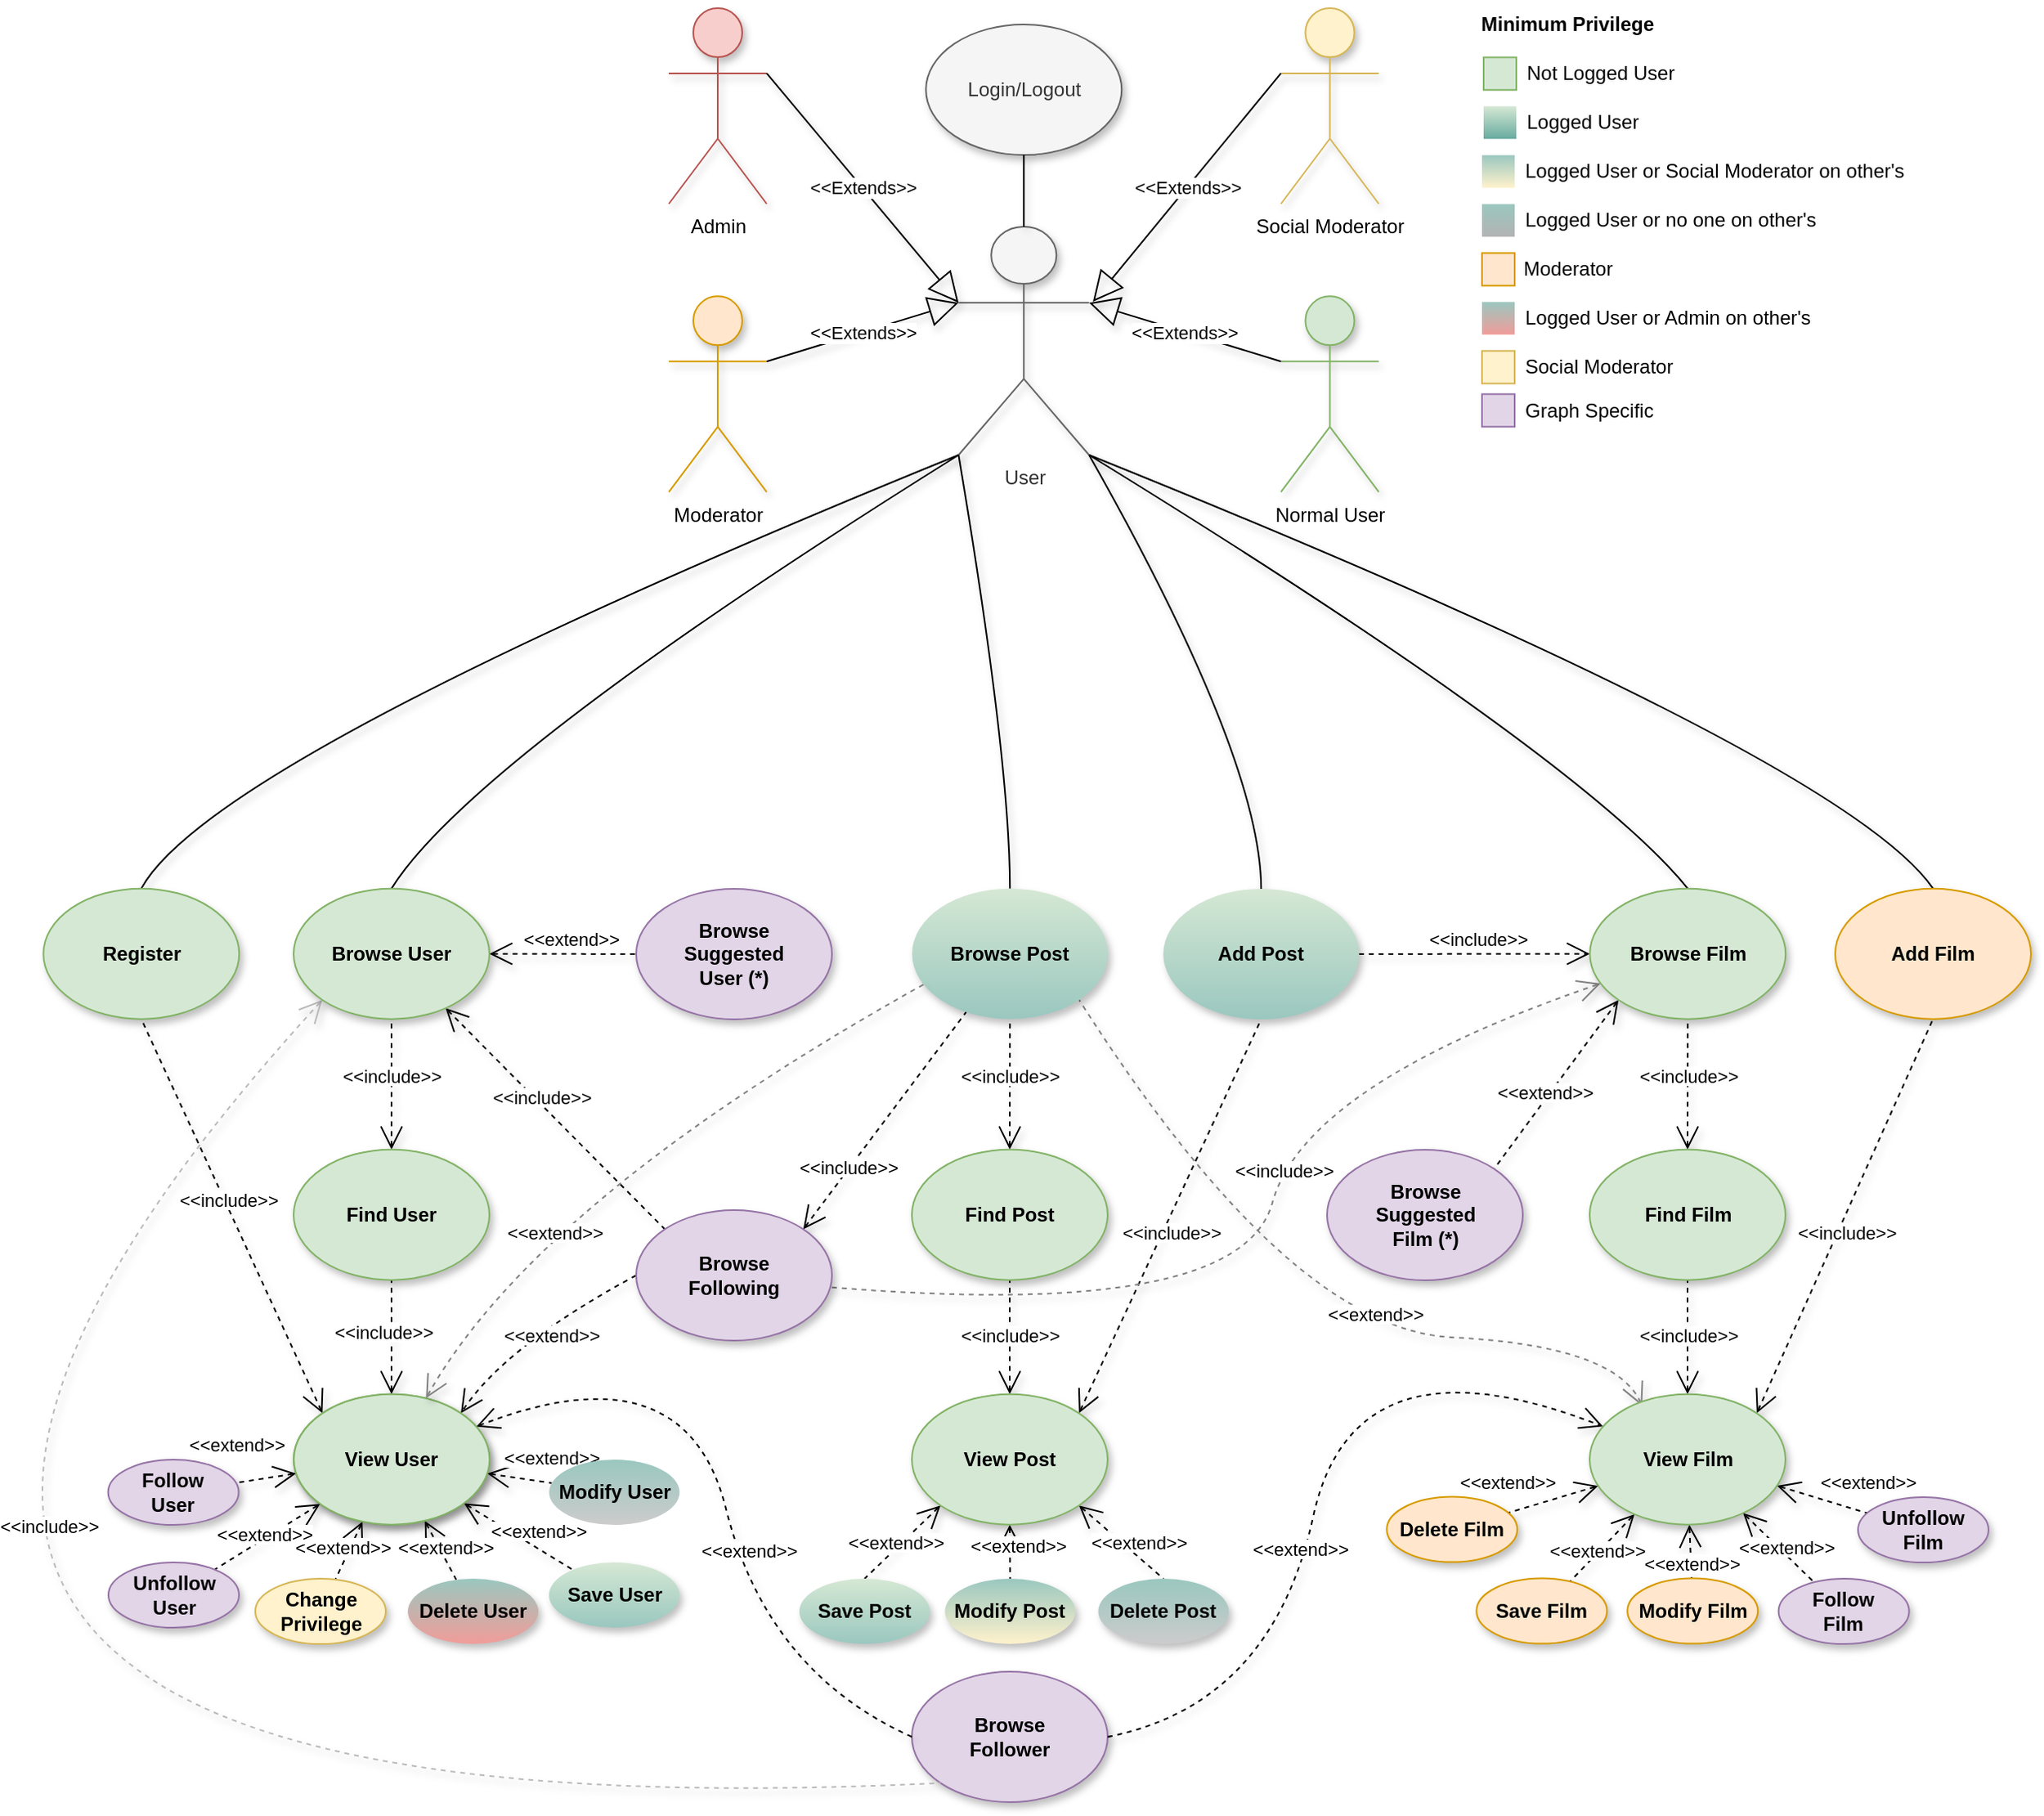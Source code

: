 <mxfile version="12.1.0" type="device" pages="1"><diagram id="BbvuW23b8s510joW4BoM" name="Pagina-1"><mxGraphModel dx="454" dy="401" grid="1" gridSize="10" guides="1" tooltips="1" connect="1" arrows="1" fold="1" page="1" pageScale="1" pageWidth="827" pageHeight="1169" math="0" shadow="0"><root><mxCell id="0"/><mxCell id="1" parent="0"/><mxCell id="SWNxw-xcN-mid6Tnk4mR-4" value="User" style="shape=umlActor;verticalLabelPosition=bottom;labelBackgroundColor=#ffffff;verticalAlign=top;html=1;outlineConnect=0;fillColor=#f5f5f5;strokeColor=#666666;shadow=1;fontColor=#333333;" parent="1" vertex="1"><mxGeometry x="2657.62" y="1394" width="80" height="140" as="geometry"/></mxCell><mxCell id="SWNxw-xcN-mid6Tnk4mR-5" value="Normal User" style="shape=umlActor;verticalLabelPosition=bottom;labelBackgroundColor=#ffffff;verticalAlign=top;html=1;outlineConnect=0;fillColor=#d5e8d4;strokeColor=#82b366;shadow=1;" parent="1" vertex="1"><mxGeometry x="2855.24" y="1436.67" width="60" height="120" as="geometry"/></mxCell><mxCell id="SWNxw-xcN-mid6Tnk4mR-6" value="Admin" style="shape=umlActor;verticalLabelPosition=bottom;labelBackgroundColor=#ffffff;verticalAlign=top;html=1;outlineConnect=0;fillColor=#f8cecc;strokeColor=#b85450;shadow=1;" parent="1" vertex="1"><mxGeometry x="2480" y="1260" width="60" height="120" as="geometry"/></mxCell><mxCell id="SWNxw-xcN-mid6Tnk4mR-7" value="&amp;lt;&amp;lt;Extends&amp;gt;&amp;gt;" style="endArrow=block;endSize=16;endFill=0;html=1;shadow=1;entryX=1;entryY=0.333;entryDx=0;entryDy=0;entryPerimeter=0;exitX=0;exitY=0.333;exitDx=0;exitDy=0;exitPerimeter=0;" parent="1" source="SWNxw-xcN-mid6Tnk4mR-5" target="SWNxw-xcN-mid6Tnk4mR-4" edge="1"><mxGeometry width="160" relative="1" as="geometry"><mxPoint x="2840.12" y="1450" as="sourcePoint"/><mxPoint x="2491.12" y="1595" as="targetPoint"/></mxGeometry></mxCell><mxCell id="SWNxw-xcN-mid6Tnk4mR-8" value="&amp;lt;&amp;lt;Extends&amp;gt;&amp;gt;" style="endArrow=block;endSize=16;endFill=0;html=1;shadow=1;entryX=0;entryY=0.333;entryDx=0;entryDy=0;entryPerimeter=0;exitX=1;exitY=0.333;exitDx=0;exitDy=0;exitPerimeter=0;" parent="1" source="SWNxw-xcN-mid6Tnk4mR-6" target="SWNxw-xcN-mid6Tnk4mR-4" edge="1"><mxGeometry width="160" relative="1" as="geometry"><mxPoint x="2684.62" y="1360" as="sourcePoint"/><mxPoint x="2451.12" y="1315" as="targetPoint"/></mxGeometry></mxCell><mxCell id="SWNxw-xcN-mid6Tnk4mR-9" value="Login/Logout" style="ellipse;whiteSpace=wrap;html=1;fillColor=#f5f5f5;strokeColor=#666666;fontColor=#333333;shadow=1;" parent="1" vertex="1"><mxGeometry x="2637.62" y="1270" width="120" height="80" as="geometry"/></mxCell><mxCell id="SWNxw-xcN-mid6Tnk4mR-10" value="View User" style="ellipse;whiteSpace=wrap;html=1;fontStyle=1;fillColor=#d5e8d4;strokeColor=#82b366;shadow=1;" parent="1" vertex="1"><mxGeometry x="2250" y="2109.82" width="120" height="80" as="geometry"/></mxCell><mxCell id="SWNxw-xcN-mid6Tnk4mR-13" value="&lt;span style=&quot;background-color: rgb(255 , 255 , 255)&quot;&gt;&amp;lt;&amp;lt;include&amp;gt;&amp;gt;&lt;/span&gt;" style="edgeStyle=none;html=1;startArrow=open;endArrow=none;startSize=12;verticalAlign=bottom;dashed=1;labelBackgroundColor=none;entryX=0.5;entryY=1;entryDx=0;entryDy=0;shadow=1;" parent="1" source="SWNxw-xcN-mid6Tnk4mR-11" target="SWNxw-xcN-mid6Tnk4mR-12" edge="1"><mxGeometry x="-0.111" width="160" relative="1" as="geometry"><mxPoint x="2909.5" y="2035.82" as="sourcePoint"/><mxPoint x="2908.54" y="1994.7" as="targetPoint"/><mxPoint as="offset"/></mxGeometry></mxCell><mxCell id="SWNxw-xcN-mid6Tnk4mR-14" value="&lt;span style=&quot;background-color: rgb(255 , 255 , 255)&quot;&gt;&amp;lt;&amp;lt;include&amp;gt;&amp;gt;&lt;/span&gt;" style="edgeStyle=none;html=1;startArrow=open;endArrow=none;startSize=12;verticalAlign=bottom;dashed=1;labelBackgroundColor=none;entryX=0.5;entryY=1;entryDx=0;entryDy=0;shadow=1;" parent="1" source="SWNxw-xcN-mid6Tnk4mR-10" target="SWNxw-xcN-mid6Tnk4mR-11" edge="1"><mxGeometry x="-0.178" y="5" width="160" relative="1" as="geometry"><mxPoint x="2363" y="2209.82" as="sourcePoint"/><mxPoint x="2356.6" y="2045.58" as="targetPoint"/><mxPoint as="offset"/></mxGeometry></mxCell><mxCell id="SWNxw-xcN-mid6Tnk4mR-15" value="" style="endArrow=none;html=1;entryX=0.5;entryY=1;entryDx=0;entryDy=0;exitX=0.5;exitY=0;exitDx=0;exitDy=0;exitPerimeter=0;shadow=1;" parent="1" source="SWNxw-xcN-mid6Tnk4mR-4" target="SWNxw-xcN-mid6Tnk4mR-9" edge="1"><mxGeometry width="50" height="50" relative="1" as="geometry"><mxPoint x="1774.62" y="2120" as="sourcePoint"/><mxPoint x="1824.62" y="2070" as="targetPoint"/></mxGeometry></mxCell><mxCell id="SWNxw-xcN-mid6Tnk4mR-20" value="&lt;span style=&quot;background-color: rgb(255 , 255 , 255)&quot;&gt;&amp;lt;&amp;lt;include&amp;gt;&amp;gt;&lt;/span&gt;" style="edgeStyle=none;html=1;startArrow=open;endArrow=none;startSize=12;verticalAlign=bottom;dashed=1;labelBackgroundColor=none;entryX=0.5;entryY=1;entryDx=0;entryDy=0;shadow=1;" parent="1" source="SWNxw-xcN-mid6Tnk4mR-18" target="SWNxw-xcN-mid6Tnk4mR-19" edge="1"><mxGeometry x="-0.111" width="160" relative="1" as="geometry"><mxPoint x="3704" y="2005.82" as="sourcePoint"/><mxPoint x="3703.04" y="1964.7" as="targetPoint"/><mxPoint as="offset"/></mxGeometry></mxCell><mxCell id="SWNxw-xcN-mid6Tnk4mR-21" value="&lt;span style=&quot;background-color: rgb(255 , 255 , 255)&quot;&gt;&amp;lt;&amp;lt;include&amp;gt;&amp;gt;&lt;/span&gt;" style="edgeStyle=none;html=1;startArrow=open;endArrow=none;startSize=12;verticalAlign=bottom;dashed=1;labelBackgroundColor=none;entryX=0.5;entryY=1;entryDx=0;entryDy=0;shadow=1;" parent="1" source="SWNxw-xcN-mid6Tnk4mR-17" target="SWNxw-xcN-mid6Tnk4mR-18" edge="1"><mxGeometry x="-0.234" width="160" relative="1" as="geometry"><mxPoint x="3157.5" y="2179.82" as="sourcePoint"/><mxPoint x="3151.1" y="2015.58" as="targetPoint"/><mxPoint as="offset"/></mxGeometry></mxCell><mxCell id="SWNxw-xcN-mid6Tnk4mR-33" value="&lt;span style=&quot;background-color: rgb(255 , 255 , 255)&quot;&gt;&amp;lt;&amp;lt;include&amp;gt;&amp;gt;&lt;/span&gt;" style="edgeStyle=none;html=1;startArrow=open;endArrow=none;startSize=12;verticalAlign=bottom;dashed=1;labelBackgroundColor=none;entryX=0.5;entryY=1;entryDx=0;entryDy=0;shadow=1;exitX=0;exitY=0;exitDx=0;exitDy=0;" parent="1" source="SWNxw-xcN-mid6Tnk4mR-55" target="SWNxw-xcN-mid6Tnk4mR-31" edge="1"><mxGeometry x="0.011" y="2" width="160" relative="1" as="geometry"><mxPoint x="2040" y="2290.11" as="sourcePoint"/><mxPoint x="2197.5" y="2000.11" as="targetPoint"/><mxPoint as="offset"/></mxGeometry></mxCell><mxCell id="SWNxw-xcN-mid6Tnk4mR-36" value="&lt;span style=&quot;background-color: rgb(255 , 255 , 255)&quot;&gt;&amp;lt;&amp;lt;extend&amp;gt;&amp;gt;&lt;/span&gt;" style="edgeStyle=none;html=1;startArrow=open;endArrow=none;startSize=12;verticalAlign=bottom;dashed=1;labelBackgroundColor=none;shadow=1;" parent="1" source="SWNxw-xcN-mid6Tnk4mR-17" target="SWNxw-xcN-mid6Tnk4mR-39" edge="1"><mxGeometry x="0.905" y="-9" width="160" relative="1" as="geometry"><mxPoint x="3071.62" y="2203.82" as="sourcePoint"/><mxPoint x="2645.12" y="2276.26" as="targetPoint"/><mxPoint as="offset"/></mxGeometry></mxCell><mxCell id="SWNxw-xcN-mid6Tnk4mR-37" value="&lt;span style=&quot;background-color: rgb(255 , 255 , 255)&quot;&gt;&amp;lt;&amp;lt;extend&amp;gt;&amp;gt;&lt;/span&gt;" style="edgeStyle=none;html=1;startArrow=open;endArrow=none;startSize=12;verticalAlign=bottom;dashed=1;labelBackgroundColor=none;shadow=1;" parent="1" source="SWNxw-xcN-mid6Tnk4mR-17" target="SWNxw-xcN-mid6Tnk4mR-40" edge="1"><mxGeometry x="0.35" y="5" width="160" relative="1" as="geometry"><mxPoint x="3103.669" y="2207.021" as="sourcePoint"/><mxPoint x="2915.06" y="2421.48" as="targetPoint"/><mxPoint as="offset"/></mxGeometry></mxCell><mxCell id="SWNxw-xcN-mid6Tnk4mR-38" value="&lt;span style=&quot;background-color: rgb(255 , 255 , 255)&quot;&gt;&amp;lt;&amp;lt;extend&amp;gt;&amp;gt;&lt;/span&gt;" style="edgeStyle=none;html=1;startArrow=open;endArrow=none;startSize=12;verticalAlign=bottom;dashed=1;labelBackgroundColor=none;shadow=1;" parent="1" source="SWNxw-xcN-mid6Tnk4mR-17" target="SWNxw-xcN-mid6Tnk4mR-41" edge="1"><mxGeometry x="1" width="160" relative="1" as="geometry"><mxPoint x="3131.976" y="2199.818" as="sourcePoint"/><mxPoint x="2915.06" y="2397.48" as="targetPoint"/><mxPoint as="offset"/></mxGeometry></mxCell><mxCell id="SWNxw-xcN-mid6Tnk4mR-42" value="&lt;span style=&quot;background-color: rgb(255 , 255 , 255)&quot;&gt;&amp;lt;&amp;lt;extend&amp;gt;&amp;gt;&lt;/span&gt;" style="edgeStyle=none;html=1;startArrow=open;endArrow=none;startSize=12;verticalAlign=bottom;dashed=1;labelBackgroundColor=none;shadow=1;" parent="1" source="SWNxw-xcN-mid6Tnk4mR-55" target="SWNxw-xcN-mid6Tnk4mR-45" edge="1"><mxGeometry x="0.373" y="-1" width="160" relative="1" as="geometry"><mxPoint x="2291.733" y="2259.043" as="sourcePoint"/><mxPoint x="2486.75" y="1858.82" as="targetPoint"/><mxPoint as="offset"/></mxGeometry></mxCell><mxCell id="SWNxw-xcN-mid6Tnk4mR-43" value="&lt;span style=&quot;background-color: rgb(255 , 255 , 255)&quot;&gt;&amp;lt;&amp;lt;extend&amp;gt;&amp;gt;&lt;/span&gt;" style="edgeStyle=none;html=1;startArrow=open;endArrow=none;startSize=12;verticalAlign=bottom;dashed=1;labelBackgroundColor=none;shadow=1;" parent="1" source="SWNxw-xcN-mid6Tnk4mR-55" target="SWNxw-xcN-mid6Tnk4mR-46" edge="1"><mxGeometry x="0.345" y="1" width="160" relative="1" as="geometry"><mxPoint x="2325.783" y="2256.959" as="sourcePoint"/><mxPoint x="2756.69" y="2004.04" as="targetPoint"/><mxPoint as="offset"/></mxGeometry></mxCell><mxCell id="SWNxw-xcN-mid6Tnk4mR-44" value="&lt;span style=&quot;background-color: rgb(255 , 255 , 255)&quot;&gt;&amp;lt;&amp;lt;extend&amp;gt;&amp;gt;&lt;/span&gt;" style="edgeStyle=none;html=1;startArrow=open;endArrow=none;startSize=12;verticalAlign=bottom;dashed=1;labelBackgroundColor=none;shadow=1;" parent="1" source="SWNxw-xcN-mid6Tnk4mR-55" target="SWNxw-xcN-mid6Tnk4mR-47" edge="1"><mxGeometry x="0.955" y="6" width="160" relative="1" as="geometry"><mxPoint x="2363.5" y="2219.82" as="sourcePoint"/><mxPoint x="2756.69" y="1980.04" as="targetPoint"/><mxPoint as="offset"/></mxGeometry></mxCell><mxCell id="SWNxw-xcN-mid6Tnk4mR-49" value="&lt;span style=&quot;background-color: rgb(255 , 255 , 255)&quot;&gt;&amp;lt;&amp;lt;extend&amp;gt;&amp;gt;&lt;/span&gt;" style="edgeStyle=none;html=1;startArrow=open;endArrow=none;startSize=12;verticalAlign=bottom;dashed=1;labelBackgroundColor=none;shadow=1;" parent="1" source="SWNxw-xcN-mid6Tnk4mR-55" target="SWNxw-xcN-mid6Tnk4mR-48" edge="1"><mxGeometry x="0.419" width="160" relative="1" as="geometry"><mxPoint x="2243.5" y="2219.82" as="sourcePoint"/><mxPoint x="2396.75" y="2089.82" as="targetPoint"/><mxPoint as="offset"/></mxGeometry></mxCell><mxCell id="SWNxw-xcN-mid6Tnk4mR-59" value="Moderator" style="shape=umlActor;verticalLabelPosition=bottom;labelBackgroundColor=#ffffff;verticalAlign=top;html=1;outlineConnect=0;fillColor=#ffe6cc;strokeColor=#d79b00;shadow=1;" parent="1" vertex="1"><mxGeometry x="2480" y="1436.67" width="60" height="120" as="geometry"/></mxCell><mxCell id="SWNxw-xcN-mid6Tnk4mR-60" value="&amp;lt;&amp;lt;Extends&amp;gt;&amp;gt;" style="endArrow=block;endSize=16;endFill=0;html=1;exitX=1;exitY=0.333;exitDx=0;exitDy=0;exitPerimeter=0;shadow=1;entryX=0;entryY=0.333;entryDx=0;entryDy=0;entryPerimeter=0;" parent="1" source="SWNxw-xcN-mid6Tnk4mR-59" target="SWNxw-xcN-mid6Tnk4mR-4" edge="1"><mxGeometry width="160" relative="1" as="geometry"><mxPoint x="2280" y="1287" as="sourcePoint"/><mxPoint x="2433" y="1407.667" as="targetPoint"/></mxGeometry></mxCell><mxCell id="SWNxw-xcN-mid6Tnk4mR-61" value="Social Moderator" style="shape=umlActor;verticalLabelPosition=bottom;labelBackgroundColor=#ffffff;verticalAlign=top;html=1;outlineConnect=0;fillColor=#fff2cc;strokeColor=#D6B656;shadow=1;" parent="1" vertex="1"><mxGeometry x="2855.24" y="1260" width="60" height="120" as="geometry"/></mxCell><mxCell id="SWNxw-xcN-mid6Tnk4mR-62" value="&amp;lt;&amp;lt;Extends&amp;gt;&amp;gt;" style="endArrow=block;endSize=16;endFill=0;html=1;exitX=0;exitY=0.333;exitDx=0;exitDy=0;exitPerimeter=0;shadow=1;" parent="1" source="SWNxw-xcN-mid6Tnk4mR-61" edge="1"><mxGeometry width="160" relative="1" as="geometry"><mxPoint x="2963.93" y="1447.33" as="sourcePoint"/><mxPoint x="2740" y="1440.0" as="targetPoint"/></mxGeometry></mxCell><mxCell id="SWNxw-xcN-mid6Tnk4mR-63" value="" style="rounded=0;whiteSpace=wrap;html=1;strokeColor=none;fillColor=#d5e8d4;gradientColor=#67AB9F;" parent="1" vertex="1"><mxGeometry x="2979.5" y="1320.17" width="20" height="20" as="geometry"/></mxCell><mxCell id="SWNxw-xcN-mid6Tnk4mR-64" value="Logged User" style="text;html=1;strokeColor=none;fillColor=none;align=left;verticalAlign=middle;whiteSpace=wrap;rounded=0;" parent="1" vertex="1"><mxGeometry x="3003.5" y="1320.17" width="87" height="20" as="geometry"/></mxCell><mxCell id="SWNxw-xcN-mid6Tnk4mR-65" value="" style="rounded=0;whiteSpace=wrap;html=1;strokeColor=#82b366;fillColor=#d5e8d4;" parent="1" vertex="1"><mxGeometry x="2979.5" y="1290.17" width="20" height="20" as="geometry"/></mxCell><mxCell id="SWNxw-xcN-mid6Tnk4mR-66" value="Not Logged User" style="text;html=1;strokeColor=none;fillColor=none;align=left;verticalAlign=middle;whiteSpace=wrap;rounded=0;" parent="1" vertex="1"><mxGeometry x="3003.5" y="1290.17" width="96" height="20" as="geometry"/></mxCell><mxCell id="SWNxw-xcN-mid6Tnk4mR-67" value="Minimum Privilege" style="text;html=1;strokeColor=none;fillColor=none;align=center;verticalAlign=middle;whiteSpace=wrap;rounded=0;shadow=0;fontStyle=1" parent="1" vertex="1"><mxGeometry x="2970.5" y="1260.17" width="120" height="20" as="geometry"/></mxCell><mxCell id="SWNxw-xcN-mid6Tnk4mR-68" value="" style="rounded=0;whiteSpace=wrap;html=1;strokeColor=none;fillColor=#9AC7BF;gradientColor=#FFF2CC;" parent="1" vertex="1"><mxGeometry x="2978.5" y="1350.17" width="20" height="20" as="geometry"/></mxCell><mxCell id="SWNxw-xcN-mid6Tnk4mR-69" value="Logged User or Social Moderator on other's" style="text;html=1;strokeColor=none;fillColor=none;align=left;verticalAlign=middle;whiteSpace=wrap;rounded=0;" parent="1" vertex="1"><mxGeometry x="3002.5" y="1350.17" width="247" height="20" as="geometry"/></mxCell><mxCell id="SWNxw-xcN-mid6Tnk4mR-70" value="" style="rounded=0;whiteSpace=wrap;html=1;strokeColor=none;fillColor=#9AC7BF;gradientColor=#B3B3B3;" parent="1" vertex="1"><mxGeometry x="2978.5" y="1380.17" width="20" height="20" as="geometry"/></mxCell><mxCell id="SWNxw-xcN-mid6Tnk4mR-71" value="Logged User or no one on other's" style="text;html=1;strokeColor=none;fillColor=none;align=left;verticalAlign=middle;whiteSpace=wrap;rounded=0;" parent="1" vertex="1"><mxGeometry x="3002.5" y="1380.17" width="227" height="20" as="geometry"/></mxCell><mxCell id="SWNxw-xcN-mid6Tnk4mR-72" value="" style="rounded=0;whiteSpace=wrap;html=1;strokeColor=#d79b00;fillColor=#ffe6cc;" parent="1" vertex="1"><mxGeometry x="2978.5" y="1410.17" width="20" height="20" as="geometry"/></mxCell><mxCell id="SWNxw-xcN-mid6Tnk4mR-73" value="Moderator" style="text;html=1;strokeColor=none;fillColor=none;align=left;verticalAlign=middle;whiteSpace=wrap;rounded=0;" parent="1" vertex="1"><mxGeometry x="3001.5" y="1410.17" width="96" height="20" as="geometry"/></mxCell><mxCell id="SWNxw-xcN-mid6Tnk4mR-74" value="" style="rounded=0;whiteSpace=wrap;html=1;strokeColor=none;fillColor=#9AC7BF;gradientColor=#F19C99;" parent="1" vertex="1"><mxGeometry x="2978.5" y="1440.17" width="20" height="20" as="geometry"/></mxCell><mxCell id="SWNxw-xcN-mid6Tnk4mR-75" value="Logged User or Admin on other's" style="text;html=1;strokeColor=none;fillColor=none;align=left;verticalAlign=middle;whiteSpace=wrap;rounded=0;" parent="1" vertex="1"><mxGeometry x="3002.5" y="1440.17" width="247" height="20" as="geometry"/></mxCell><mxCell id="SWNxw-xcN-mid6Tnk4mR-80" value="&lt;span style=&quot;background-color: rgb(255 , 255 , 255)&quot;&gt;&amp;lt;&amp;lt;extend&amp;gt;&amp;gt;&lt;/span&gt;" style="edgeStyle=none;html=1;startArrow=open;endArrow=none;startSize=12;verticalAlign=bottom;dashed=1;labelBackgroundColor=none;shadow=1;" parent="1" source="SWNxw-xcN-mid6Tnk4mR-17" target="SWNxw-xcN-mid6Tnk4mR-57" edge="1"><mxGeometry x="0.318" y="-3" width="160" relative="1" as="geometry"><mxPoint x="3114.5" y="2199.82" as="sourcePoint"/><mxPoint x="3114.12" y="2232.76" as="targetPoint"/><mxPoint as="offset"/></mxGeometry></mxCell><mxCell id="SWNxw-xcN-mid6Tnk4mR-81" value="&lt;span style=&quot;background-color: rgb(255 , 255 , 255)&quot;&gt;&amp;lt;&amp;lt;extend&amp;gt;&amp;gt;&lt;/span&gt;" style="edgeStyle=none;html=1;startArrow=open;endArrow=none;startSize=12;verticalAlign=bottom;dashed=1;labelBackgroundColor=none;shadow=1;" parent="1" source="SWNxw-xcN-mid6Tnk4mR-17" target="SWNxw-xcN-mid6Tnk4mR-58" edge="1"><mxGeometry x="0.901" y="9" width="160" relative="1" as="geometry"><mxPoint x="3153.17" y="2190.404" as="sourcePoint"/><mxPoint x="3206.81" y="2233" as="targetPoint"/><mxPoint as="offset"/></mxGeometry></mxCell><mxCell id="SWNxw-xcN-mid6Tnk4mR-84" value="&lt;span style=&quot;background-color: rgb(255 , 255 , 255)&quot;&gt;&amp;lt;&amp;lt;extend&amp;gt;&amp;gt;&lt;/span&gt;" style="edgeStyle=none;html=1;startArrow=open;endArrow=none;startSize=12;verticalAlign=bottom;dashed=1;labelBackgroundColor=none;shadow=1;" parent="1" source="SWNxw-xcN-mid6Tnk4mR-55" target="SWNxw-xcN-mid6Tnk4mR-83" edge="1"><mxGeometry x="0.156" y="5" width="160" relative="1" as="geometry"><mxPoint x="2267.2" y="2180.86" as="sourcePoint"/><mxPoint x="2175.251" y="2237.489" as="targetPoint"/><mxPoint as="offset"/></mxGeometry></mxCell><mxCell id="SWNxw-xcN-mid6Tnk4mR-85" value="&lt;span style=&quot;background-color: rgb(255 , 255 , 255)&quot;&gt;&amp;lt;&amp;lt;extend&amp;gt;&amp;gt;&lt;/span&gt;" style="edgeStyle=none;html=1;startArrow=open;endArrow=none;startSize=12;verticalAlign=bottom;dashed=1;labelBackgroundColor=none;shadow=1;" parent="1" source="SWNxw-xcN-mid6Tnk4mR-55" target="SWNxw-xcN-mid6Tnk4mR-82" edge="1"><mxGeometry x="0.876" y="-14" width="160" relative="1" as="geometry"><mxPoint x="2380" y="2123" as="sourcePoint"/><mxPoint x="2188.166" y="2180.513" as="targetPoint"/><mxPoint as="offset"/></mxGeometry></mxCell><mxCell id="SWNxw-xcN-mid6Tnk4mR-89" value="&lt;span style=&quot;background-color: rgb(255 , 255 , 255)&quot;&gt;&amp;lt;&amp;lt;include&amp;gt;&amp;gt;&lt;/span&gt;" style="edgeStyle=none;html=1;startArrow=open;endArrow=none;startSize=12;verticalAlign=bottom;dashed=1;labelBackgroundColor=none;entryX=0.5;entryY=1;entryDx=0;entryDy=0;shadow=1;exitX=1;exitY=0;exitDx=0;exitDy=0;jumpStyle=none;" parent="1" source="SWNxw-xcN-mid6Tnk4mR-17" target="SWNxw-xcN-mid6Tnk4mR-34" edge="1"><mxGeometry x="-0.124" y="-8" width="160" relative="1" as="geometry"><mxPoint x="3114.5" y="2119.82" as="sourcePoint"/><mxPoint x="3114.5" y="2049.82" as="targetPoint"/><mxPoint y="1" as="offset"/></mxGeometry></mxCell><mxCell id="SWNxw-xcN-mid6Tnk4mR-92" value="" style="rounded=0;whiteSpace=wrap;html=1;strokeColor=#d6b656;fillColor=#fff2cc;" parent="1" vertex="1"><mxGeometry x="2978.5" y="1470.17" width="20" height="20" as="geometry"/></mxCell><mxCell id="SWNxw-xcN-mid6Tnk4mR-93" value="Social Moderator" style="text;html=1;strokeColor=none;fillColor=none;align=left;verticalAlign=middle;whiteSpace=wrap;rounded=0;" parent="1" vertex="1"><mxGeometry x="3002.5" y="1470.17" width="247" height="20" as="geometry"/></mxCell><mxCell id="SWNxw-xcN-mid6Tnk4mR-94" value="" style="rounded=0;whiteSpace=wrap;html=1;strokeColor=#9673a6;fillColor=#e1d5e7;" parent="1" vertex="1"><mxGeometry x="2978.5" y="1496.67" width="20" height="20" as="geometry"/></mxCell><mxCell id="SWNxw-xcN-mid6Tnk4mR-95" value="Graph Specific" style="text;html=1;strokeColor=none;fillColor=none;align=left;verticalAlign=middle;whiteSpace=wrap;rounded=0;" parent="1" vertex="1"><mxGeometry x="3002.5" y="1496.67" width="247" height="20" as="geometry"/></mxCell><mxCell id="SWNxw-xcN-mid6Tnk4mR-105" value="&lt;span style=&quot;background-color: rgb(255 , 255 , 255)&quot;&gt;&amp;lt;&amp;lt;include&amp;gt;&amp;gt;&lt;/span&gt;" style="edgeStyle=none;html=1;startArrow=open;endArrow=none;startSize=12;verticalAlign=bottom;dashed=1;labelBackgroundColor=none;entryX=0.5;entryY=1;entryDx=0;entryDy=0;shadow=1;" parent="1" source="SWNxw-xcN-mid6Tnk4mR-103" target="SWNxw-xcN-mid6Tnk4mR-104" edge="1"><mxGeometry x="-0.111" width="160" relative="1" as="geometry"><mxPoint x="3288.5" y="2005.82" as="sourcePoint"/><mxPoint x="3287.54" y="1964.7" as="targetPoint"/><mxPoint as="offset"/></mxGeometry></mxCell><mxCell id="SWNxw-xcN-mid6Tnk4mR-106" value="&lt;span style=&quot;background-color: rgb(255 , 255 , 255)&quot;&gt;&amp;lt;&amp;lt;include&amp;gt;&amp;gt;&lt;/span&gt;" style="edgeStyle=none;html=1;startArrow=open;endArrow=none;startSize=12;verticalAlign=bottom;dashed=1;labelBackgroundColor=none;entryX=0.5;entryY=1;entryDx=0;entryDy=0;shadow=1;" parent="1" source="SWNxw-xcN-mid6Tnk4mR-102" target="SWNxw-xcN-mid6Tnk4mR-103" edge="1"><mxGeometry x="-0.234" width="160" relative="1" as="geometry"><mxPoint x="2742" y="2179.82" as="sourcePoint"/><mxPoint x="2735.6" y="2015.58" as="targetPoint"/><mxPoint as="offset"/></mxGeometry></mxCell><mxCell id="SWNxw-xcN-mid6Tnk4mR-111" value="&lt;span style=&quot;background-color: rgb(255 , 255 , 255)&quot;&gt;&amp;lt;&amp;lt;include&amp;gt;&amp;gt;&lt;/span&gt;" style="edgeStyle=none;html=1;startArrow=open;endArrow=none;startSize=12;verticalAlign=bottom;dashed=1;labelBackgroundColor=none;entryX=0.5;entryY=1;entryDx=0;entryDy=0;shadow=1;exitX=1;exitY=0;exitDx=0;exitDy=0;jumpStyle=none;" parent="1" source="SWNxw-xcN-mid6Tnk4mR-102" target="SWNxw-xcN-mid6Tnk4mR-110" edge="1"><mxGeometry x="-0.124" y="-8" width="160" relative="1" as="geometry"><mxPoint x="3365.926" y="2131.536" as="sourcePoint"/><mxPoint x="3474" y="1889.82" as="targetPoint"/><mxPoint y="1" as="offset"/></mxGeometry></mxCell><mxCell id="SWNxw-xcN-mid6Tnk4mR-112" value="&lt;span style=&quot;background-color: rgb(255 , 255 , 255)&quot;&gt;&amp;lt;&amp;lt;extend&amp;gt;&amp;gt;&lt;/span&gt;" style="edgeStyle=none;html=1;startArrow=open;endArrow=none;startSize=12;verticalAlign=bottom;dashed=1;labelBackgroundColor=none;shadow=1;exitX=0;exitY=1;exitDx=0;exitDy=0;entryX=0.5;entryY=0;entryDx=0;entryDy=0;" parent="1" source="SWNxw-xcN-mid6Tnk4mR-102" target="SWNxw-xcN-mid6Tnk4mR-107" edge="1"><mxGeometry x="0.286" y="4" width="160" relative="1" as="geometry"><mxPoint x="3151.96" y="2199.927" as="sourcePoint"/><mxPoint x="3112.452" y="2241.235" as="targetPoint"/><mxPoint as="offset"/></mxGeometry></mxCell><mxCell id="SWNxw-xcN-mid6Tnk4mR-113" value="&lt;span style=&quot;background-color: rgb(255 , 255 , 255)&quot;&gt;&amp;lt;&amp;lt;extend&amp;gt;&amp;gt;&lt;/span&gt;" style="edgeStyle=none;html=1;startArrow=open;endArrow=none;startSize=12;verticalAlign=bottom;dashed=1;labelBackgroundColor=none;shadow=1;" parent="1" source="SWNxw-xcN-mid6Tnk4mR-102" target="SWNxw-xcN-mid6Tnk4mR-108" edge="1"><mxGeometry x="0.35" y="5" width="160" relative="1" as="geometry"><mxPoint x="2663.989" y="2192.304" as="sourcePoint"/><mxPoint x="2618.014" y="2235.373" as="targetPoint"/><mxPoint as="offset"/></mxGeometry></mxCell><mxCell id="SWNxw-xcN-mid6Tnk4mR-114" value="&lt;span style=&quot;background-color: rgb(255 , 255 , 255)&quot;&gt;&amp;lt;&amp;lt;extend&amp;gt;&amp;gt;&lt;/span&gt;" style="edgeStyle=none;html=1;startArrow=open;endArrow=none;startSize=12;verticalAlign=bottom;dashed=1;labelBackgroundColor=none;shadow=1;entryX=0.5;entryY=0;entryDx=0;entryDy=0;exitX=1;exitY=1;exitDx=0;exitDy=0;" parent="1" source="SWNxw-xcN-mid6Tnk4mR-102" target="SWNxw-xcN-mid6Tnk4mR-109" edge="1"><mxGeometry x="0.41" width="160" relative="1" as="geometry"><mxPoint x="2792" y="2170" as="sourcePoint"/><mxPoint x="2699.237" y="2233" as="targetPoint"/><mxPoint as="offset"/></mxGeometry></mxCell><mxCell id="SWNxw-xcN-mid6Tnk4mR-115" value="" style="endArrow=none;html=1;exitX=0.5;exitY=0;exitDx=0;exitDy=0;strokeColor=#000000;curved=1;entryX=0;entryY=1;entryDx=0;entryDy=0;entryPerimeter=0;shadow=1;" parent="1" source="SWNxw-xcN-mid6Tnk4mR-31" target="SWNxw-xcN-mid6Tnk4mR-4" edge="1"><mxGeometry width="50" height="50" relative="1" as="geometry"><mxPoint x="2637.62" y="1932.82" as="sourcePoint"/><mxPoint x="2415.62" y="1630" as="targetPoint"/><Array as="points"><mxPoint x="2200" y="1720"/></Array></mxGeometry></mxCell><mxCell id="SWNxw-xcN-mid6Tnk4mR-116" value="" style="endArrow=none;html=1;exitX=0.5;exitY=0;exitDx=0;exitDy=0;strokeColor=#000000;curved=1;entryX=0;entryY=1;entryDx=0;entryDy=0;entryPerimeter=0;shadow=1;" parent="1" source="SWNxw-xcN-mid6Tnk4mR-12" target="SWNxw-xcN-mid6Tnk4mR-4" edge="1"><mxGeometry width="50" height="50" relative="1" as="geometry"><mxPoint x="2320.12" y="1809.82" as="sourcePoint"/><mxPoint x="2667.62" y="1544" as="targetPoint"/><Array as="points"><mxPoint x="2360" y="1720"/></Array></mxGeometry></mxCell><mxCell id="SWNxw-xcN-mid6Tnk4mR-117" value="" style="endArrow=none;html=1;exitX=0.5;exitY=0;exitDx=0;exitDy=0;strokeColor=#000000;curved=1;entryX=0;entryY=1;entryDx=0;entryDy=0;entryPerimeter=0;shadow=1;" parent="1" source="SWNxw-xcN-mid6Tnk4mR-104" target="SWNxw-xcN-mid6Tnk4mR-4" edge="1"><mxGeometry width="50" height="50" relative="1" as="geometry"><mxPoint x="2320.12" y="1809.82" as="sourcePoint"/><mxPoint x="2667.62" y="1544" as="targetPoint"/><Array as="points"><mxPoint x="2689" y="1720"/></Array></mxGeometry></mxCell><mxCell id="SWNxw-xcN-mid6Tnk4mR-118" value="" style="endArrow=none;html=1;exitX=0.5;exitY=0;exitDx=0;exitDy=0;strokeColor=#000000;curved=1;entryX=1;entryY=1;entryDx=0;entryDy=0;entryPerimeter=0;shadow=1;" parent="1" source="SWNxw-xcN-mid6Tnk4mR-110" target="SWNxw-xcN-mid6Tnk4mR-4" edge="1"><mxGeometry width="50" height="50" relative="1" as="geometry"><mxPoint x="2699.12" y="1809.82" as="sourcePoint"/><mxPoint x="2667.62" y="1544" as="targetPoint"/><Array as="points"><mxPoint x="2843" y="1720"/></Array></mxGeometry></mxCell><mxCell id="SWNxw-xcN-mid6Tnk4mR-119" value="" style="endArrow=none;html=1;exitX=0.5;exitY=0;exitDx=0;exitDy=0;strokeColor=#000000;curved=1;entryX=1;entryY=1;entryDx=0;entryDy=0;entryPerimeter=0;shadow=1;" parent="1" source="SWNxw-xcN-mid6Tnk4mR-34" target="SWNxw-xcN-mid6Tnk4mR-4" edge="1"><mxGeometry width="50" height="50" relative="1" as="geometry"><mxPoint x="2853.117" y="1810" as="sourcePoint"/><mxPoint x="2747.62" y="1544" as="targetPoint"/><Array as="points"><mxPoint x="3200" y="1720"/></Array></mxGeometry></mxCell><mxCell id="SWNxw-xcN-mid6Tnk4mR-120" value="" style="endArrow=none;html=1;exitX=0.5;exitY=0;exitDx=0;exitDy=0;strokeColor=#000000;curved=1;entryX=1;entryY=1;entryDx=0;entryDy=0;entryPerimeter=0;shadow=1;" parent="1" source="SWNxw-xcN-mid6Tnk4mR-19" target="SWNxw-xcN-mid6Tnk4mR-4" edge="1"><mxGeometry width="50" height="50" relative="1" as="geometry"><mxPoint x="3265" y="1809.82" as="sourcePoint"/><mxPoint x="2747.62" y="1544" as="targetPoint"/><Array as="points"><mxPoint x="3040" y="1720"/></Array></mxGeometry></mxCell><mxCell id="SWNxw-xcN-mid6Tnk4mR-121" value="&lt;span style=&quot;background-color: rgb(255 , 255 , 255)&quot;&gt;&amp;lt;&amp;lt;include&amp;gt;&amp;gt;&lt;/span&gt;" style="edgeStyle=none;html=1;startArrow=none;endArrow=open;startSize=12;verticalAlign=bottom;dashed=1;labelBackgroundColor=none;shadow=1;entryX=0;entryY=0.5;entryDx=0;entryDy=0;exitX=1;exitY=0.5;exitDx=0;exitDy=0;endFill=0;endSize=12;startFill=0;" parent="1" source="SWNxw-xcN-mid6Tnk4mR-110" target="SWNxw-xcN-mid6Tnk4mR-19" edge="1"><mxGeometry x="0.024" width="160" relative="1" as="geometry"><mxPoint x="1570" y="1630" as="sourcePoint"/><mxPoint x="1930" y="1860" as="targetPoint"/><mxPoint as="offset"/></mxGeometry></mxCell><mxCell id="SWNxw-xcN-mid6Tnk4mR-128" value="&lt;span style=&quot;background-color: rgb(255 , 255 , 255)&quot;&gt;&amp;lt;&amp;lt;extend&amp;gt;&amp;gt;&lt;/span&gt;" style="edgeStyle=none;html=1;startArrow=open;endArrow=none;startSize=12;verticalAlign=bottom;dashed=1;labelBackgroundColor=none;shadow=1;exitX=1;exitY=0.5;exitDx=0;exitDy=0;" parent="1" source="SWNxw-xcN-mid6Tnk4mR-12" target="SWNxw-xcN-mid6Tnk4mR-126" edge="1"><mxGeometry x="0.111" width="160" relative="1" as="geometry"><mxPoint x="1343.84" y="1879.918" as="sourcePoint"/><mxPoint x="1270.077" y="1969.828" as="targetPoint"/><mxPoint as="offset"/></mxGeometry></mxCell><mxCell id="SWNxw-xcN-mid6Tnk4mR-129" value="&lt;span style=&quot;background-color: rgb(255 , 255 , 255)&quot;&gt;&amp;lt;&amp;lt;extend&amp;gt;&amp;gt;&lt;/span&gt;" style="edgeStyle=none;html=1;startArrow=open;endArrow=none;startSize=12;verticalAlign=bottom;dashed=1;labelBackgroundColor=none;shadow=1;entryX=1;entryY=0;entryDx=0;entryDy=0;exitX=0;exitY=1;exitDx=0;exitDy=0;" parent="1" source="SWNxw-xcN-mid6Tnk4mR-19" target="SWNxw-xcN-mid6Tnk4mR-127" edge="1"><mxGeometry x="0.24" y="2" width="160" relative="1" as="geometry"><mxPoint x="2362.426" y="1878.104" as="sourcePoint"/><mxPoint x="2467.574" y="1981.716" as="targetPoint"/><mxPoint x="1" as="offset"/></mxGeometry></mxCell><mxCell id="SWNxw-xcN-mid6Tnk4mR-135" value="Browse&lt;br&gt;Follower" style="ellipse;whiteSpace=wrap;html=1;fontStyle=1;fillColor=#e1d5e7;strokeColor=#9673a6;shadow=1;" parent="1" vertex="1"><mxGeometry x="2629" y="2280.0" width="120" height="80" as="geometry"/></mxCell><mxCell id="SWNxw-xcN-mid6Tnk4mR-136" value="&lt;span style=&quot;background-color: rgb(255 , 255 , 255)&quot;&gt;&amp;lt;&amp;lt;extend&amp;gt;&amp;gt;&lt;/span&gt;" style="edgeStyle=none;html=1;startArrow=none;endArrow=open;startSize=12;verticalAlign=bottom;dashed=1;labelBackgroundColor=none;entryX=1;entryY=0;entryDx=0;entryDy=0;shadow=1;exitX=0;exitY=0.5;exitDx=0;exitDy=0;curved=1;startFill=0;endFill=0;endSize=12;" parent="1" source="SWNxw-xcN-mid6Tnk4mR-134" target="SWNxw-xcN-mid6Tnk4mR-55" edge="1"><mxGeometry x="0.35" y="30" width="160" relative="1" as="geometry"><mxPoint x="2868.694" y="2671.536" as="sourcePoint"/><mxPoint x="2757.62" y="2429.82" as="targetPoint"/><mxPoint x="5" y="-17" as="offset"/><Array as="points"><mxPoint x="2380" y="2080"/></Array></mxGeometry></mxCell><mxCell id="SWNxw-xcN-mid6Tnk4mR-137" value="&lt;span style=&quot;background-color: rgb(255 , 255 , 255)&quot;&gt;&amp;lt;&amp;lt;extend&amp;gt;&amp;gt;&lt;/span&gt;" style="edgeStyle=none;html=1;startArrow=none;endArrow=open;startSize=12;verticalAlign=bottom;dashed=1;labelBackgroundColor=none;shadow=1;exitX=0;exitY=0.5;exitDx=0;exitDy=0;curved=1;startFill=0;endFill=0;endSize=12;" parent="1" source="SWNxw-xcN-mid6Tnk4mR-135" target="SWNxw-xcN-mid6Tnk4mR-55" edge="1"><mxGeometry x="-0.26" y="-6" width="160" relative="1" as="geometry"><mxPoint x="2470" y="2047.0" as="sourcePoint"/><mxPoint x="2342.08" y="2122.38" as="targetPoint"/><mxPoint x="-1" as="offset"/><Array as="points"><mxPoint x="2540" y="2280"/><mxPoint x="2490" y="2080"/></Array></mxGeometry></mxCell><mxCell id="SWNxw-xcN-mid6Tnk4mR-138" value="&lt;span style=&quot;background-color: rgb(255 , 255 , 255)&quot;&gt;&amp;lt;&amp;lt;extend&amp;gt;&amp;gt;&lt;/span&gt;" style="edgeStyle=none;html=1;startArrow=none;endArrow=open;startSize=12;verticalAlign=bottom;dashed=1;labelBackgroundColor=none;shadow=1;exitX=1;exitY=0.5;exitDx=0;exitDy=0;curved=1;startFill=0;endFill=0;endSize=12;" parent="1" source="SWNxw-xcN-mid6Tnk4mR-135" target="SWNxw-xcN-mid6Tnk4mR-17" edge="1"><mxGeometry x="-0.244" y="2" width="160" relative="1" as="geometry"><mxPoint x="2639.0" y="2330.0" as="sourcePoint"/><mxPoint x="3040" y="2110" as="targetPoint"/><mxPoint y="-1" as="offset"/><Array as="points"><mxPoint x="2850" y="2300"/><mxPoint x="2900" y="2070"/></Array></mxGeometry></mxCell><mxCell id="SWNxw-xcN-mid6Tnk4mR-139" value="&lt;span style=&quot;background-color: rgb(255 , 255 , 255)&quot;&gt;&amp;lt;&amp;lt;include&amp;gt;&amp;gt;&lt;/span&gt;" style="edgeStyle=none;html=1;startArrow=open;endArrow=none;startSize=12;verticalAlign=bottom;dashed=1;labelBackgroundColor=none;shadow=1;exitX=1;exitY=0;exitDx=0;exitDy=0;" parent="1" source="SWNxw-xcN-mid6Tnk4mR-134" target="SWNxw-xcN-mid6Tnk4mR-104" edge="1"><mxGeometry x="-0.525" y="-5" width="160" relative="1" as="geometry"><mxPoint x="2699" y="1969.82" as="sourcePoint"/><mxPoint x="2699.12" y="1889.82" as="targetPoint"/><mxPoint as="offset"/></mxGeometry></mxCell><mxCell id="SWNxw-xcN-mid6Tnk4mR-140" value="&lt;span style=&quot;background-color: rgb(255 , 255 , 255)&quot;&gt;&amp;lt;&amp;lt;include&amp;gt;&amp;gt;&lt;/span&gt;" style="edgeStyle=none;html=1;startArrow=open;endArrow=none;startSize=12;verticalAlign=bottom;dashed=1;labelBackgroundColor=none;shadow=1;entryX=0;entryY=0;entryDx=0;entryDy=0;" parent="1" source="SWNxw-xcN-mid6Tnk4mR-12" target="SWNxw-xcN-mid6Tnk4mR-134" edge="1"><mxGeometry x="-0.092" y="-3" width="160" relative="1" as="geometry"><mxPoint x="2572.426" y="2018.716" as="sourcePoint"/><mxPoint x="2672.287" y="1885.597" as="targetPoint"/><mxPoint as="offset"/></mxGeometry></mxCell><mxCell id="SWNxw-xcN-mid6Tnk4mR-141" value="&lt;span style=&quot;background-color: rgb(255 , 255 , 255)&quot;&gt;&amp;lt;&amp;lt;include&amp;gt;&amp;gt;&lt;/span&gt;" style="edgeStyle=none;html=1;startArrow=open;endArrow=none;startSize=12;verticalAlign=bottom;dashed=1;labelBackgroundColor=none;shadow=1;entryX=0.995;entryY=0.591;entryDx=0;entryDy=0;curved=1;strokeColor=#828282;entryPerimeter=0;" parent="1" source="SWNxw-xcN-mid6Tnk4mR-19" target="SWNxw-xcN-mid6Tnk4mR-134" edge="1"><mxGeometry x="-0.142" y="4" width="160" relative="1" as="geometry"><mxPoint x="2353.144" y="1883.163" as="sourcePoint"/><mxPoint x="2487.574" y="2018.716" as="targetPoint"/><mxPoint as="offset"/><Array as="points"><mxPoint x="2870" y="1920"/><mxPoint x="2830" y="2065"/></Array></mxGeometry></mxCell><mxCell id="SWNxw-xcN-mid6Tnk4mR-142" value="&lt;span style=&quot;background-color: rgb(255 , 255 , 255)&quot;&gt;&amp;lt;&amp;lt;include&amp;gt;&amp;gt;&lt;/span&gt;" style="edgeStyle=none;html=1;startArrow=open;endArrow=none;startSize=12;verticalAlign=bottom;dashed=1;labelBackgroundColor=none;shadow=1;entryX=0;entryY=1;entryDx=0;entryDy=0;curved=1;strokeColor=#BABABA;exitX=0;exitY=1;exitDx=0;exitDy=0;" parent="1" source="SWNxw-xcN-mid6Tnk4mR-12" target="SWNxw-xcN-mid6Tnk4mR-135" edge="1"><mxGeometry x="-0.542" y="100" width="160" relative="1" as="geometry"><mxPoint x="2764.263" y="2470.114" as="sourcePoint"/><mxPoint x="2275.426" y="2677.284" as="targetPoint"/><mxPoint x="1" as="offset"/><Array as="points"><mxPoint x="1790" y="2390"/></Array></mxGeometry></mxCell><mxCell id="8SghpvTdnaL1BYlpRydb-1" value="&lt;span style=&quot;background-color: rgb(255 , 255 , 255)&quot;&gt;&amp;lt;&amp;lt;extend&amp;gt;&amp;gt;&lt;/span&gt;" style="edgeStyle=none;html=1;startArrow=open;endArrow=none;startSize=12;verticalAlign=bottom;dashed=1;labelBackgroundColor=none;shadow=1;exitX=0.268;exitY=0.09;exitDx=0;exitDy=0;exitPerimeter=0;curved=1;strokeColor=#828282;entryX=1;entryY=1;entryDx=0;entryDy=0;" edge="1" parent="1" source="SWNxw-xcN-mid6Tnk4mR-17" target="SWNxw-xcN-mid6Tnk4mR-104"><mxGeometry x="-0.217" y="-3" width="160" relative="1" as="geometry"><mxPoint x="2572.426" y="2018.716" as="sourcePoint"/><mxPoint x="2672.337" y="1885.614" as="targetPoint"/><mxPoint as="offset"/><Array as="points"><mxPoint x="3060" y="2080"/><mxPoint x="2860" y="2070"/></Array></mxGeometry></mxCell><mxCell id="SWNxw-xcN-mid6Tnk4mR-11" value="Find User" style="ellipse;whiteSpace=wrap;html=1;fontStyle=1;fillColor=#d5e8d4;strokeColor=#82b366;shadow=1;" parent="1" vertex="1"><mxGeometry x="2250" y="1959.82" width="120" height="80" as="geometry"/></mxCell><mxCell id="SWNxw-xcN-mid6Tnk4mR-12" value="Browse User" style="ellipse;whiteSpace=wrap;html=1;fontStyle=1;fillColor=#d5e8d4;strokeColor=#82b366;shadow=1;" parent="1" vertex="1"><mxGeometry x="2250" y="1799.82" width="120" height="80" as="geometry"/></mxCell><mxCell id="SWNxw-xcN-mid6Tnk4mR-17" value="View Film" style="ellipse;whiteSpace=wrap;html=1;fontStyle=1;fillColor=#d5e8d4;strokeColor=#82b366;shadow=1;" parent="1" vertex="1"><mxGeometry x="3044.5" y="2109.82" width="120" height="80" as="geometry"/></mxCell><mxCell id="SWNxw-xcN-mid6Tnk4mR-18" value="Find Film" style="ellipse;whiteSpace=wrap;html=1;fontStyle=1;fillColor=#d5e8d4;strokeColor=#82b366;shadow=1;" parent="1" vertex="1"><mxGeometry x="3044.5" y="1959.82" width="120" height="80" as="geometry"/></mxCell><mxCell id="SWNxw-xcN-mid6Tnk4mR-19" value="Browse Film" style="ellipse;whiteSpace=wrap;html=1;fontStyle=1;fillColor=#d5e8d4;strokeColor=#82b366;shadow=1;" parent="1" vertex="1"><mxGeometry x="3044.62" y="1799.82" width="120" height="80" as="geometry"/></mxCell><mxCell id="SWNxw-xcN-mid6Tnk4mR-31" value="Register" style="ellipse;whiteSpace=wrap;html=1;fontStyle=1;fillColor=#d5e8d4;strokeColor=#82b366;shadow=1;" parent="1" vertex="1"><mxGeometry x="2096.62" y="1799.82" width="120" height="80" as="geometry"/></mxCell><mxCell id="SWNxw-xcN-mid6Tnk4mR-34" value="Add Film" style="ellipse;whiteSpace=wrap;html=1;fontStyle=1;fillColor=#ffe6cc;strokeColor=#d79b00;shadow=1;" parent="1" vertex="1"><mxGeometry x="3195" y="1799.82" width="120" height="80" as="geometry"/></mxCell><mxCell id="SWNxw-xcN-mid6Tnk4mR-55" value="View User" style="ellipse;whiteSpace=wrap;html=1;fontStyle=1;fillColor=#d5e8d4;strokeColor=#82b366;shadow=1;" parent="1" vertex="1"><mxGeometry x="2250.12" y="2109.82" width="120" height="80" as="geometry"/></mxCell><mxCell id="SWNxw-xcN-mid6Tnk4mR-102" value="View Post" style="ellipse;whiteSpace=wrap;html=1;fontStyle=1;fillColor=#d5e8d4;strokeColor=#82b366;shadow=1;" parent="1" vertex="1"><mxGeometry x="2629" y="2109.82" width="120" height="80" as="geometry"/></mxCell><mxCell id="SWNxw-xcN-mid6Tnk4mR-103" value="Find Post" style="ellipse;whiteSpace=wrap;html=1;fontStyle=1;fillColor=#d5e8d4;strokeColor=#82b366;shadow=1;" parent="1" vertex="1"><mxGeometry x="2629" y="1959.82" width="120" height="80" as="geometry"/></mxCell><mxCell id="SWNxw-xcN-mid6Tnk4mR-104" value="Browse Post" style="ellipse;whiteSpace=wrap;html=1;fontStyle=1;fillColor=#d5e8d4;strokeColor=none;shadow=1;gradientColor=#9AC7BF;" parent="1" vertex="1"><mxGeometry x="2629.12" y="1799.82" width="120" height="80" as="geometry"/></mxCell><mxCell id="SWNxw-xcN-mid6Tnk4mR-110" value="&lt;b&gt;Add Post&lt;/b&gt;" style="ellipse;whiteSpace=wrap;html=1;fillColor=#d5e8d4;strokeColor=none;gradientColor=#9AC7BF;shadow=1;fontStyle=1;" parent="1" vertex="1"><mxGeometry x="2783.117" y="1800" width="120" height="80" as="geometry"/></mxCell><mxCell id="SWNxw-xcN-mid6Tnk4mR-126" value="Browse&lt;br&gt;Suggested&lt;br&gt;User (*)" style="ellipse;whiteSpace=wrap;html=1;fontStyle=1;fillColor=#e1d5e7;strokeColor=#9673a6;shadow=1;" parent="1" vertex="1"><mxGeometry x="2460" y="1800" width="120" height="80" as="geometry"/></mxCell><mxCell id="SWNxw-xcN-mid6Tnk4mR-127" value="Browse&lt;br&gt;Suggested&lt;br&gt;Film (*)" style="ellipse;whiteSpace=wrap;html=1;fontStyle=1;fillColor=#e1d5e7;strokeColor=#9673a6;shadow=1;" parent="1" vertex="1"><mxGeometry x="2883.5" y="1960" width="120" height="80" as="geometry"/></mxCell><mxCell id="SWNxw-xcN-mid6Tnk4mR-134" value="Browse&lt;br&gt;Following" style="ellipse;whiteSpace=wrap;html=1;fontStyle=1;fillColor=#e1d5e7;strokeColor=#9673a6;shadow=1;" parent="1" vertex="1"><mxGeometry x="2460" y="1997.0" width="120" height="80" as="geometry"/></mxCell><mxCell id="SWNxw-xcN-mid6Tnk4mR-39" value="Delete Film" style="ellipse;whiteSpace=wrap;html=1;fontStyle=1;fillColor=#ffe6cc;strokeColor=#d79b00;shadow=1;" parent="1" vertex="1"><mxGeometry x="2920.12" y="2172.76" width="80" height="40" as="geometry"/></mxCell><mxCell id="SWNxw-xcN-mid6Tnk4mR-40" value="Save Film" style="ellipse;whiteSpace=wrap;html=1;fontStyle=1;fillColor=#ffe6cc;strokeColor=#d79b00;shadow=1;" parent="1" vertex="1"><mxGeometry x="2975.12" y="2222.76" width="80" height="40" as="geometry"/></mxCell><mxCell id="SWNxw-xcN-mid6Tnk4mR-41" value="Modify Film" style="ellipse;whiteSpace=wrap;html=1;fontStyle=1;fillColor=#ffe6cc;strokeColor=#d79b00;shadow=1;" parent="1" vertex="1"><mxGeometry x="3067.62" y="2222.76" width="80" height="40" as="geometry"/></mxCell><mxCell id="SWNxw-xcN-mid6Tnk4mR-45" value="&lt;b&gt;Delete User&lt;/b&gt;" style="ellipse;whiteSpace=wrap;html=1;fillColor=#9AC7BF;strokeColor=none;gradientColor=#F19C99;rounded=0;shadow=1;" parent="1" vertex="1"><mxGeometry x="2320" y="2223" width="80" height="40" as="geometry"/></mxCell><mxCell id="SWNxw-xcN-mid6Tnk4mR-46" value="Save User" style="ellipse;whiteSpace=wrap;html=1;fontStyle=1;fillColor=#d5e8d4;strokeColor=none;shadow=1;gradientColor=#9AC7BF;" parent="1" vertex="1"><mxGeometry x="2406.5" y="2213" width="80" height="40" as="geometry"/></mxCell><mxCell id="SWNxw-xcN-mid6Tnk4mR-47" value="&lt;b&gt;Modify User&lt;/b&gt;" style="ellipse;whiteSpace=wrap;html=1;fillColor=#9AC7BF;strokeColor=none;gradientColor=#CCCCCC;rounded=0;" parent="1" vertex="1"><mxGeometry x="2406.62" y="2150" width="80" height="40" as="geometry"/></mxCell><mxCell id="SWNxw-xcN-mid6Tnk4mR-48" value="Change Privilege" style="ellipse;whiteSpace=wrap;html=1;fontStyle=1;fillColor=#fff2cc;strokeColor=#d6b656;shadow=1;" parent="1" vertex="1"><mxGeometry x="2226.5" y="2223" width="80" height="40" as="geometry"/></mxCell><mxCell id="SWNxw-xcN-mid6Tnk4mR-57" value="&lt;b&gt;Follow&lt;br&gt;Film&lt;/b&gt;" style="ellipse;whiteSpace=wrap;html=1;fillColor=#e1d5e7;strokeColor=#9673a6;shadow=1;fontStyle=1;" parent="1" vertex="1"><mxGeometry x="3160.31" y="2223" width="80" height="40" as="geometry"/></mxCell><mxCell id="SWNxw-xcN-mid6Tnk4mR-58" value="&lt;b&gt;Unfollow Film&lt;/b&gt;" style="ellipse;whiteSpace=wrap;html=1;fillColor=#e1d5e7;strokeColor=#9673a6;shadow=1;fontStyle=1;" parent="1" vertex="1"><mxGeometry x="3209" y="2173" width="80" height="40" as="geometry"/></mxCell><mxCell id="SWNxw-xcN-mid6Tnk4mR-82" value="&lt;b&gt;Follow&lt;br&gt;User&lt;/b&gt;" style="ellipse;whiteSpace=wrap;html=1;fillColor=#e1d5e7;strokeColor=#9673a6;shadow=1;fontStyle=1;" parent="1" vertex="1"><mxGeometry x="2136.31" y="2150" width="80" height="40" as="geometry"/></mxCell><mxCell id="SWNxw-xcN-mid6Tnk4mR-83" value="&lt;b&gt;Unfollow User&lt;/b&gt;" style="ellipse;whiteSpace=wrap;html=1;fillColor=#e1d5e7;strokeColor=#9673a6;shadow=1;fontStyle=1;" parent="1" vertex="1"><mxGeometry x="2136.5" y="2213" width="80" height="40" as="geometry"/></mxCell><mxCell id="SWNxw-xcN-mid6Tnk4mR-107" value="Save Post" style="ellipse;whiteSpace=wrap;html=1;fillColor=#d5e8d4;strokeColor=none;gradientColor=#9AC7BF;fontStyle=1;shadow=1;" parent="1" vertex="1"><mxGeometry x="2560" y="2223.0" width="80" height="40" as="geometry"/></mxCell><mxCell id="SWNxw-xcN-mid6Tnk4mR-108" value="&lt;b&gt;Modify Post&lt;/b&gt;" style="ellipse;whiteSpace=wrap;html=1;fillColor=#9AC7BF;strokeColor=none;gradientColor=#FFF2CC;rounded=0;shadow=1;" parent="1" vertex="1"><mxGeometry x="2649.237" y="2223" width="80" height="40" as="geometry"/></mxCell><mxCell id="SWNxw-xcN-mid6Tnk4mR-109" value="&lt;b&gt;Delete Post&lt;/b&gt;" style="ellipse;whiteSpace=wrap;html=1;fillColor=#9AC7BF;strokeColor=none;gradientColor=#CCCCCC;rounded=0;shadow=1;" parent="1" vertex="1"><mxGeometry x="2743.237" y="2223" width="80" height="40" as="geometry"/></mxCell><mxCell id="8SghpvTdnaL1BYlpRydb-5" value="&lt;span style=&quot;background-color: rgb(255 , 255 , 255)&quot;&gt;&amp;lt;&amp;lt;extend&amp;gt;&amp;gt;&lt;/span&gt;" style="edgeStyle=none;html=1;startArrow=open;endArrow=none;startSize=12;verticalAlign=bottom;dashed=1;labelBackgroundColor=none;shadow=1;curved=1;strokeColor=#828282;entryX=0.078;entryY=0.719;entryDx=0;entryDy=0;entryPerimeter=0;" edge="1" parent="1" source="SWNxw-xcN-mid6Tnk4mR-55" target="SWNxw-xcN-mid6Tnk4mR-104"><mxGeometry x="-0.427" y="-23" width="160" relative="1" as="geometry"><mxPoint x="3086.66" y="2127.02" as="sourcePoint"/><mxPoint x="2741.546" y="1878.104" as="targetPoint"/><mxPoint x="1" as="offset"/><Array as="points"><mxPoint x="2400" y="1990"/></Array></mxGeometry></mxCell></root></mxGraphModel></diagram></mxfile>